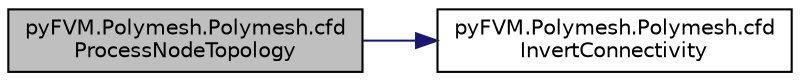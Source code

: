 digraph "pyFVM.Polymesh.Polymesh.cfdProcessNodeTopology"
{
 // LATEX_PDF_SIZE
  edge [fontname="Helvetica",fontsize="10",labelfontname="Helvetica",labelfontsize="10"];
  node [fontname="Helvetica",fontsize="10",shape=record];
  rankdir="LR";
  Node19 [label="pyFVM.Polymesh.Polymesh.cfd\lProcessNodeTopology",height=0.2,width=0.4,color="black", fillcolor="grey75", style="filled", fontcolor="black",tooltip=" "];
  Node19 -> Node20 [color="midnightblue",fontsize="10",style="solid",fontname="Helvetica"];
  Node20 [label="pyFVM.Polymesh.Polymesh.cfd\lInvertConnectivity",height=0.2,width=0.4,color="black", fillcolor="white", style="filled",URL="$classpy_f_v_m_1_1_polymesh_1_1_polymesh.html#a3479b5edaa81ce539e524575ad3828c0",tooltip=" "];
}
